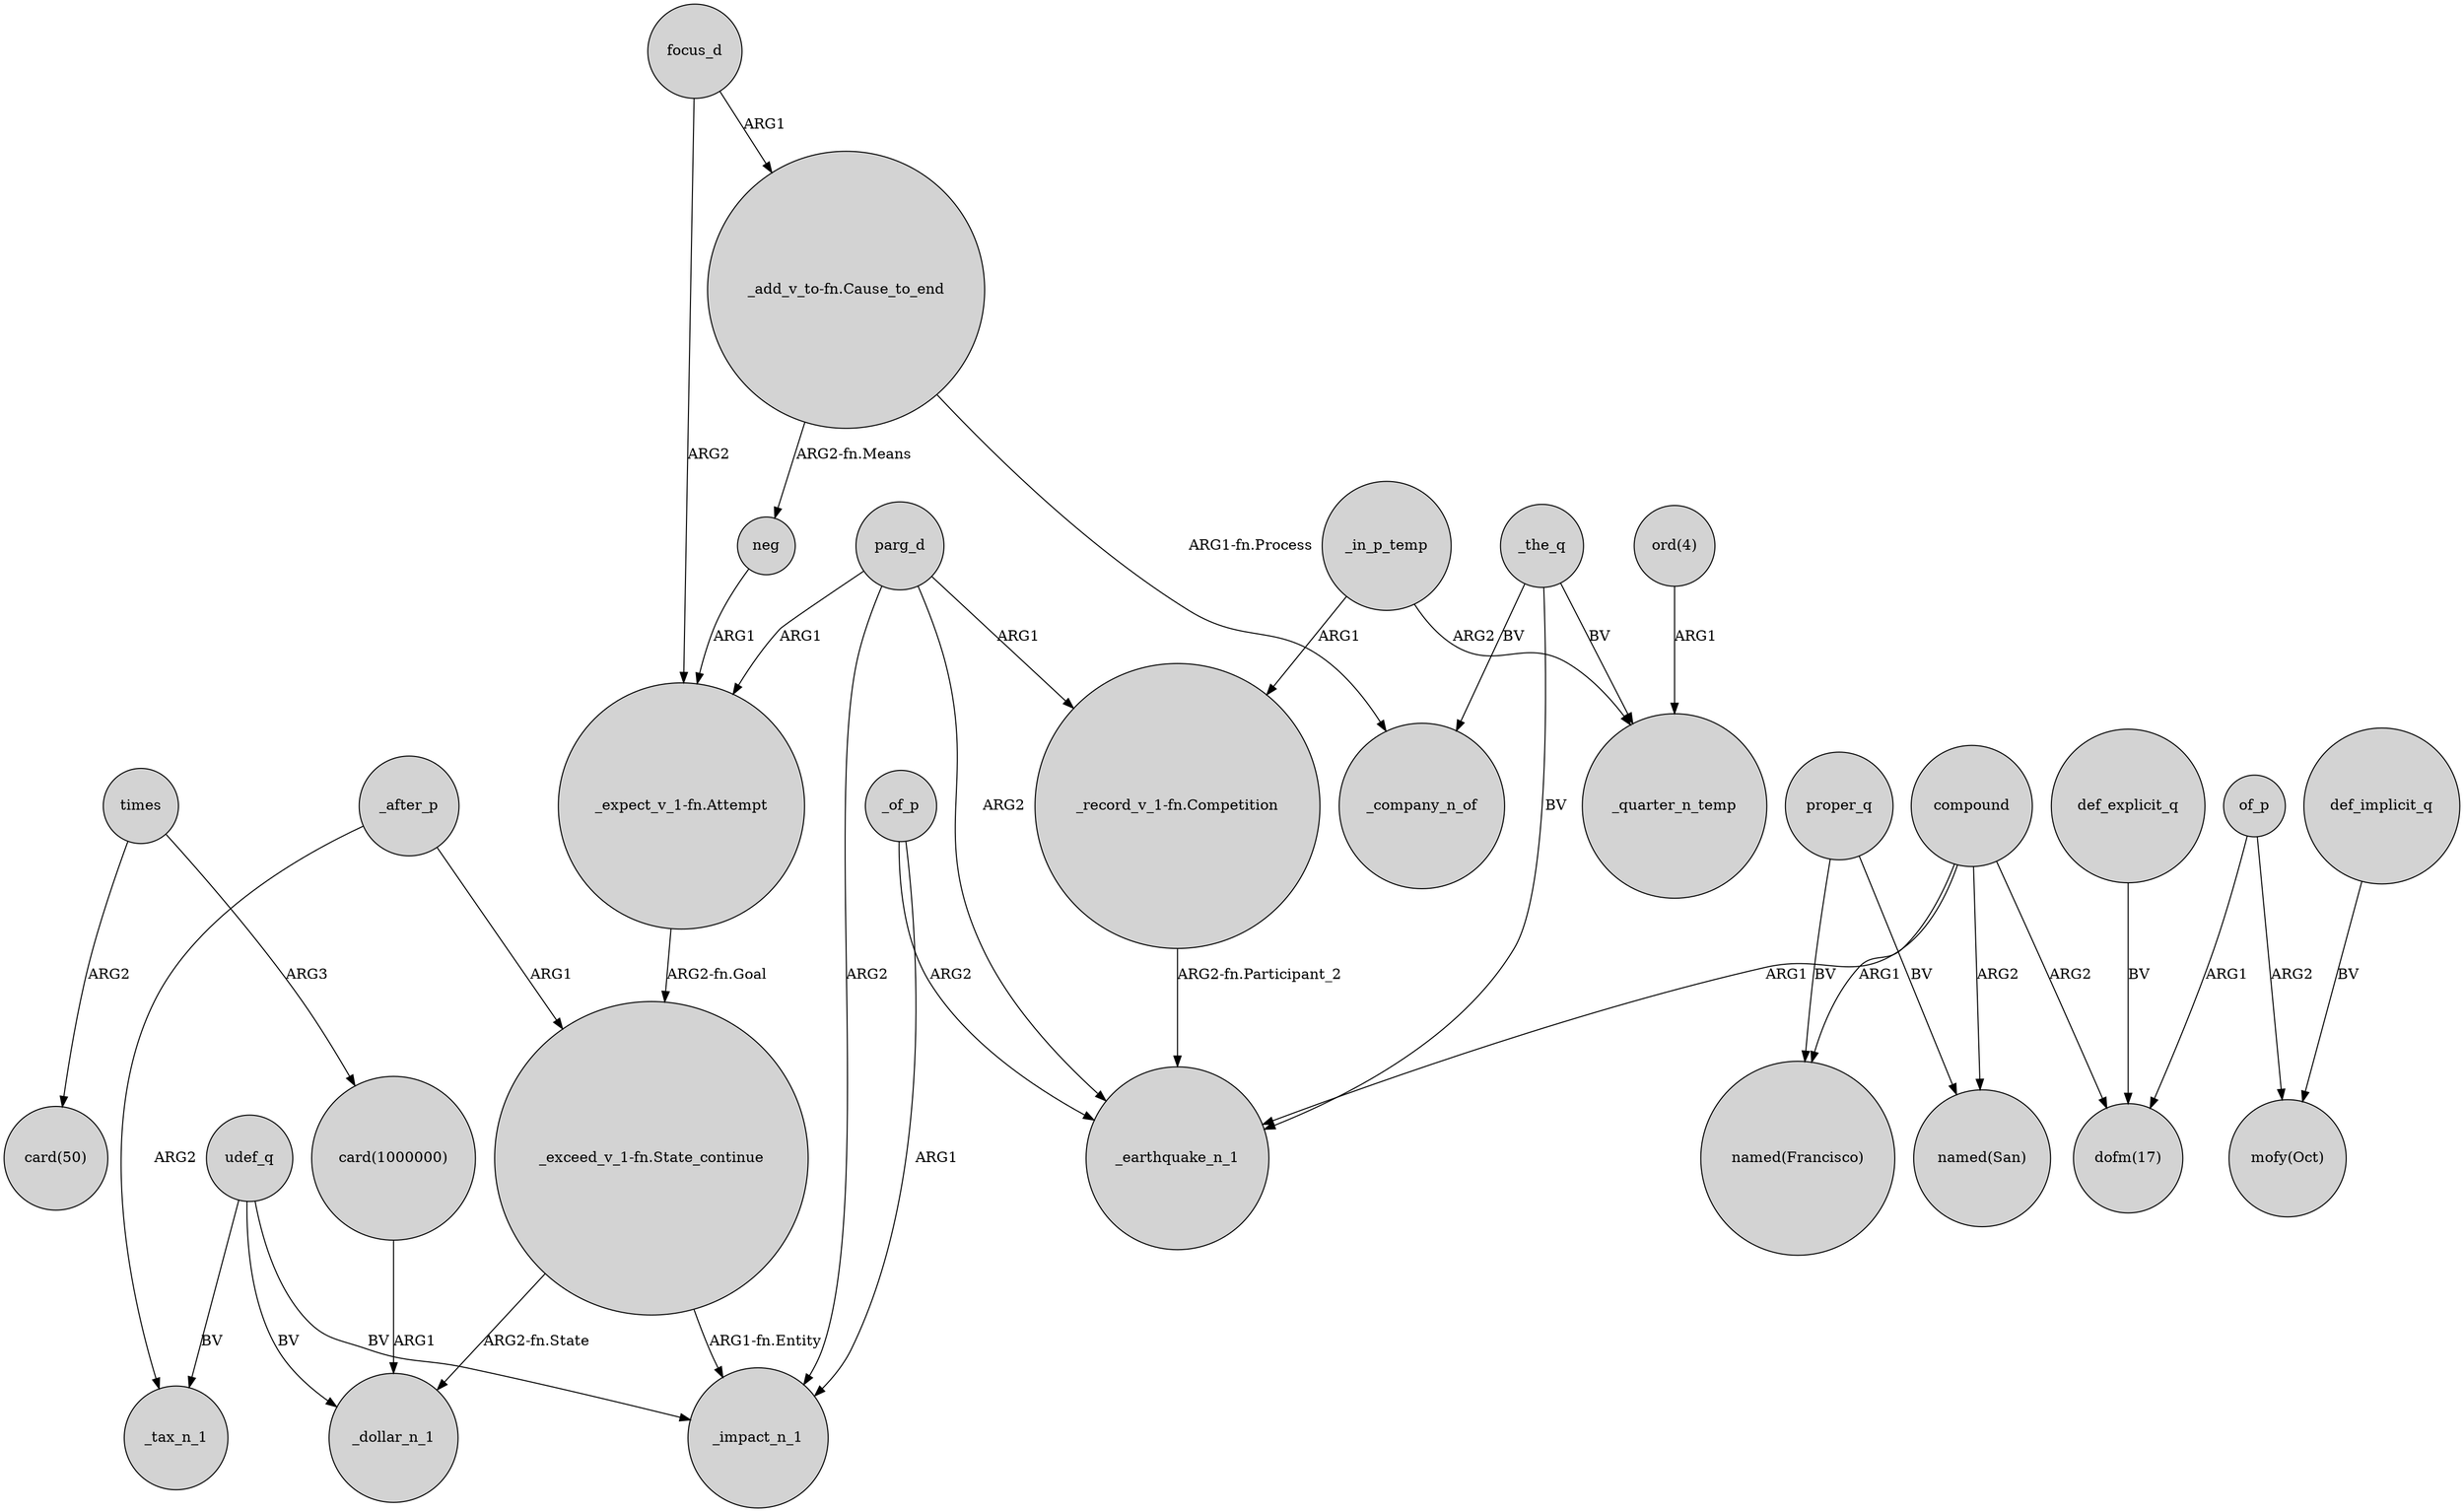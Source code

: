 digraph {
	node [shape=circle style=filled]
	"_exceed_v_1-fn.State_continue" -> _dollar_n_1 [label="ARG2-fn.State"]
	"_add_v_to-fn.Cause_to_end" -> neg [label="ARG2-fn.Means"]
	_after_p -> _tax_n_1 [label=ARG2]
	_in_p_temp -> _quarter_n_temp [label=ARG2]
	focus_d -> "_add_v_to-fn.Cause_to_end" [label=ARG1]
	times -> "card(50)" [label=ARG2]
	"_expect_v_1-fn.Attempt" -> "_exceed_v_1-fn.State_continue" [label="ARG2-fn.Goal"]
	focus_d -> "_expect_v_1-fn.Attempt" [label=ARG2]
	_of_p -> _impact_n_1 [label=ARG1]
	def_explicit_q -> "dofm(17)" [label=BV]
	of_p -> "mofy(Oct)" [label=ARG2]
	neg -> "_expect_v_1-fn.Attempt" [label=ARG1]
	"_exceed_v_1-fn.State_continue" -> _impact_n_1 [label="ARG1-fn.Entity"]
	_the_q -> _quarter_n_temp [label=BV]
	_after_p -> "_exceed_v_1-fn.State_continue" [label=ARG1]
	udef_q -> _tax_n_1 [label=BV]
	times -> "card(1000000)" [label=ARG3]
	"_record_v_1-fn.Competition" -> _earthquake_n_1 [label="ARG2-fn.Participant_2"]
	parg_d -> _impact_n_1 [label=ARG2]
	udef_q -> _impact_n_1 [label=BV]
	"_add_v_to-fn.Cause_to_end" -> _company_n_of [label="ARG1-fn.Process"]
	of_p -> "dofm(17)" [label=ARG1]
	parg_d -> "_record_v_1-fn.Competition" [label=ARG1]
	udef_q -> _dollar_n_1 [label=BV]
	"card(1000000)" -> _dollar_n_1 [label=ARG1]
	_in_p_temp -> "_record_v_1-fn.Competition" [label=ARG1]
	compound -> "named(Francisco)" [label=ARG1]
	"ord(4)" -> _quarter_n_temp [label=ARG1]
	def_implicit_q -> "mofy(Oct)" [label=BV]
	_of_p -> _earthquake_n_1 [label=ARG2]
	compound -> _earthquake_n_1 [label=ARG1]
	compound -> "named(San)" [label=ARG2]
	proper_q -> "named(San)" [label=BV]
	proper_q -> "named(Francisco)" [label=BV]
	parg_d -> _earthquake_n_1 [label=ARG2]
	_the_q -> _company_n_of [label=BV]
	_the_q -> _earthquake_n_1 [label=BV]
	parg_d -> "_expect_v_1-fn.Attempt" [label=ARG1]
	compound -> "dofm(17)" [label=ARG2]
}
